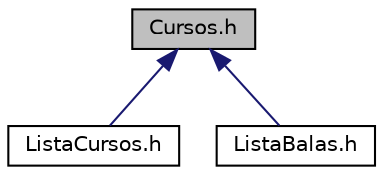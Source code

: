 digraph "Cursos.h"
{
  edge [fontname="Helvetica",fontsize="10",labelfontname="Helvetica",labelfontsize="10"];
  node [fontname="Helvetica",fontsize="10",shape=record];
  Node3 [label="Cursos.h",height=0.2,width=0.4,color="black", fillcolor="grey75", style="filled", fontcolor="black"];
  Node3 -> Node4 [dir="back",color="midnightblue",fontsize="10",style="solid",fontname="Helvetica"];
  Node4 [label="ListaCursos.h",height=0.2,width=0.4,color="black", fillcolor="white", style="filled",URL="$ListaCursos_8h.html",tooltip="Estructura que almacena cursos colocados en la matriz. "];
  Node3 -> Node5 [dir="back",color="midnightblue",fontsize="10",style="solid",fontname="Helvetica"];
  Node5 [label="ListaBalas.h",height=0.2,width=0.4,color="black", fillcolor="white", style="filled",URL="$ListaBalas_8h.html",tooltip="Estructura que almacena balas. "];
}
